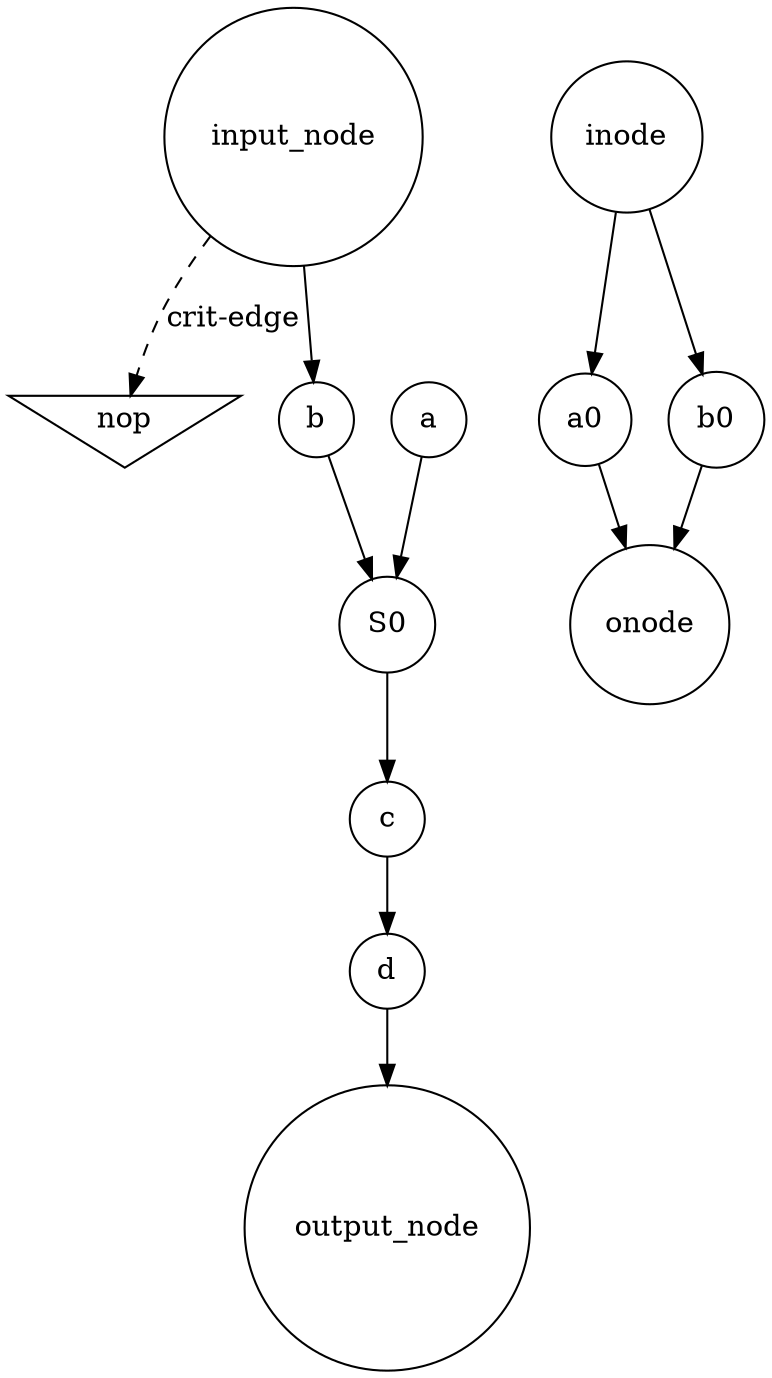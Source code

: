 digraph "test_graph" {
	node [shape = circle];
	"input_node" : "inport" : n;
	"a(0)" [shape = invtriangle]  [label = "nop"] ;
	"b";
	subgraph S0 {
		"inode" : "ip" : n;
		"a0"; "b0"; 
		"onode" : "op" : s;
		"inode" -> "a0";
		"inode" -> "b0";
		"a0" -> "onode";
		"b0" -> "onode";
	}
	"c";
	"d";
	"output_node" : "outport" : s;
	"input_node" -> "a(0)" [label = "crit-edge"] [style = dashed];
	"input_node" -> "b";
	"a" -> S0;
	"b" -> S0;
	S0 -> "c";
	"c" -> "d";
	"d" -> "output_node";
}
 
